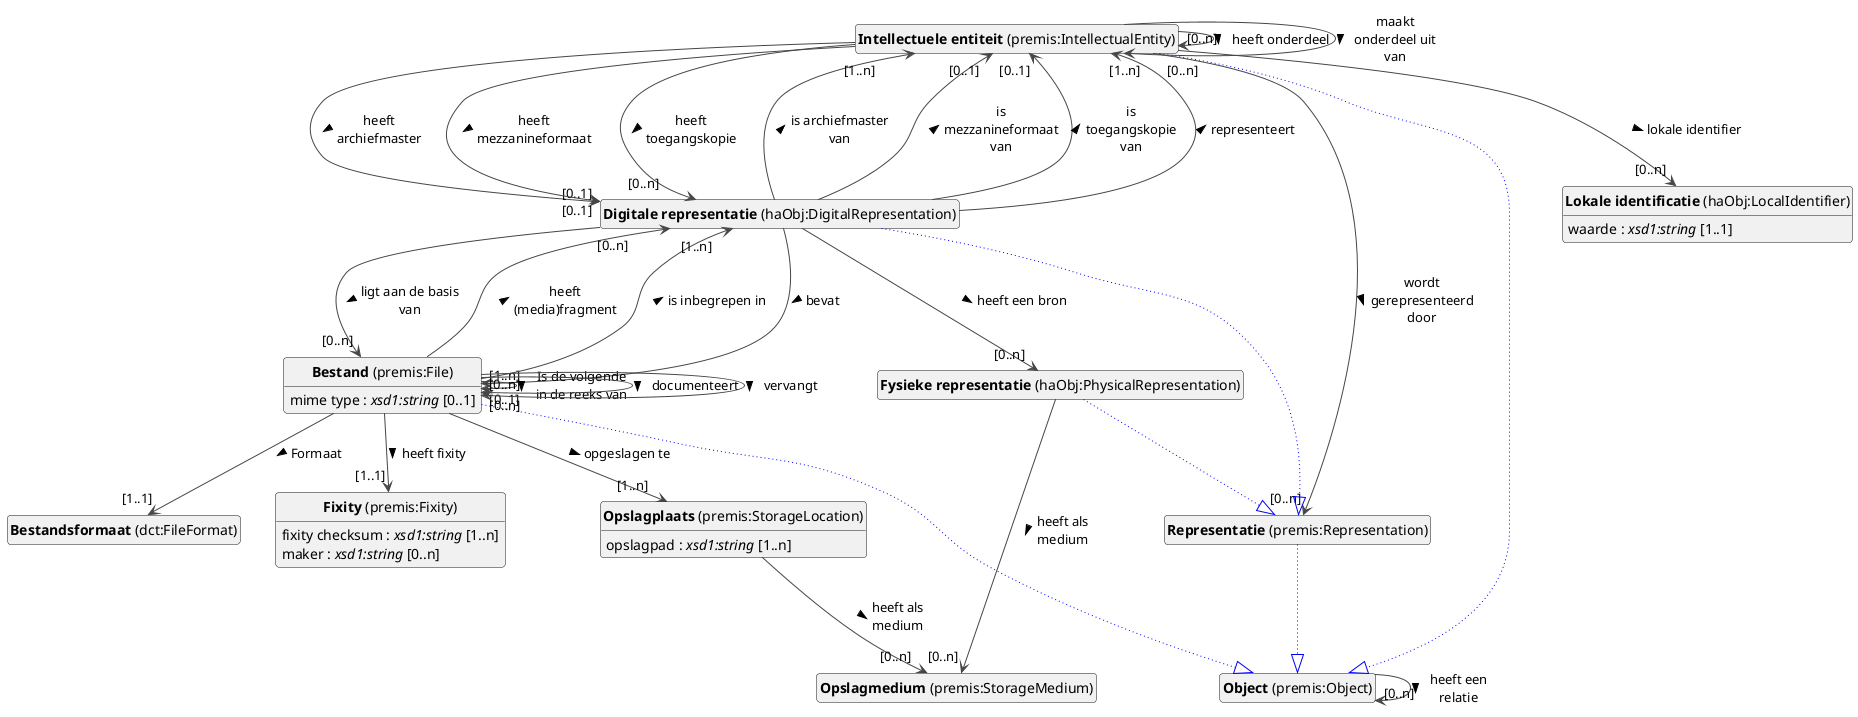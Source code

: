 @startuml
!theme vibrant
skinparam classFontSize 14
!define LIGHTORANGE
skinparam componentStyle uml2
skinparam wrapMessageWidth 100
' skinparam ArrowColor #Maroon
' Remove shadows
skinparam shadowing false
'skinparam linetype polyline
skinparam ArrowMessageAlignment left


class "<b>Object</b> (premis:Object)" as premis_Object [[#premis%3AObject]]
class "<b>Intellectuele entiteit</b> (premis:IntellectualEntity)" as premis_IntellectualEntity [[#premis%3AIntellectualEntity]]
class "<b>Fysieke representatie</b> (haObj:PhysicalRepresentation)" as haObj_PhysicalRepresentation [[#haObj%3APhysicalRepresentation]]
class "<b>Digitale representatie</b> (haObj:DigitalRepresentation)" as haObj_DigitalRepresentation [[#haObj%3ADigitalRepresentation]]
class "<b>Bestand</b> (premis:File)" as premis_File [[#premis%3AFile]]
class "<b>Fixity</b> (premis:Fixity)" as premis_Fixity [[#premis%3AFixity]]
class "<b>Opslagplaats</b> (premis:StorageLocation)" as premis_StorageLocation [[#premis%3AStorageLocation]]
class "<b>Lokale identificatie</b> (haObj:LocalIdentifier)" as haObj_LocalIdentifier [[#haObj%3ALocalIdentifier]]
class "<b>Representatie</b> (premis:Representation)" as premis_Representation [[#premis%3ARepresentation]]
class "<b>Opslagmedium</b> (premis:StorageMedium)" as premis_StorageMedium [[#premis%3AStorageMedium]]
class "<b>Bestandsformaat</b> (dct:FileFormat)" as dct_FileFormat [[#dct%3AFileFormat]]



premis_Object --> "[0..n]" premis_Object : heeft een relatie >

premis_IntellectualEntity --|> premis_Object #blue;line.dotted;text:blue


premis_IntellectualEntity --> "[0..1]" haObj_DigitalRepresentation : heeft archiefmaster >

premis_IntellectualEntity --> "[0..1]" haObj_DigitalRepresentation : heeft mezzanineformaat >

premis_IntellectualEntity --> "[0..n]" premis_IntellectualEntity : heeft onderdeel >

premis_IntellectualEntity --> "[0..n]" haObj_DigitalRepresentation : heeft toegangskopie >

premis_IntellectualEntity --> "[0..n]" haObj_LocalIdentifier : lokale identifier >

premis_IntellectualEntity --> "[0..n]" premis_IntellectualEntity : maakt onderdeel uit van >

premis_IntellectualEntity --> "[0..n]" premis_Representation : wordt gerepresenteerd door >

haObj_PhysicalRepresentation --|> premis_Representation #blue;line.dotted;text:blue


haObj_PhysicalRepresentation --> "[0..n]" premis_StorageMedium : heeft als medium >

haObj_DigitalRepresentation --|> premis_Representation #blue;line.dotted;text:blue


haObj_DigitalRepresentation --> "[1..n]" premis_File : bevat >

haObj_DigitalRepresentation --> "[0..n]" haObj_PhysicalRepresentation : heeft een bron >

haObj_DigitalRepresentation --> "[1..n]" premis_IntellectualEntity : is archiefmaster van >

haObj_DigitalRepresentation --> "[0..1]" premis_IntellectualEntity : is mezzanineformaat van >

haObj_DigitalRepresentation --> "[0..1]" premis_IntellectualEntity : is toegangskopie van >

haObj_DigitalRepresentation --> "[0..n]" premis_File : ligt aan de basis van >

haObj_DigitalRepresentation --> "[1..n]" premis_IntellectualEntity : representeert >

premis_File --|> premis_Object #blue;line.dotted;text:blue


premis_File --> "[1..1]" dct_FileFormat : Formaat >

premis_File --> "[0..1]" premis_File : Is de volgende in de reeks van >

premis_File --> "[0..n]" premis_File : documenteert >

premis_File --> "[0..n]" haObj_DigitalRepresentation : heeft (media)fragment >

premis_File --> "[1..1]" premis_Fixity : heeft fixity >

premis_File --> "[1..n]" haObj_DigitalRepresentation : is inbegrepen in >
premis_File : mime type : <i>xsd1:string</i> [0..1]


premis_File --> "[1..n]" premis_StorageLocation : opgeslagen te >

premis_File --> "[0..n]" premis_File : vervangt >


premis_Fixity : fixity checksum : <i>xsd1:string</i> [1..n]

premis_Fixity : maker : <i>xsd1:string</i> [0..n]




premis_StorageLocation --> "[0..n]" premis_StorageMedium : heeft als medium >
premis_StorageLocation : opslagpad : <i>xsd1:string</i> [1..n]



haObj_LocalIdentifier : waarde : <i>xsd1:string</i> [1..1]


premis_Representation --|> premis_Object #blue;line.dotted;text:blue







hide circle
hide methods
hide empty members
@enduml


